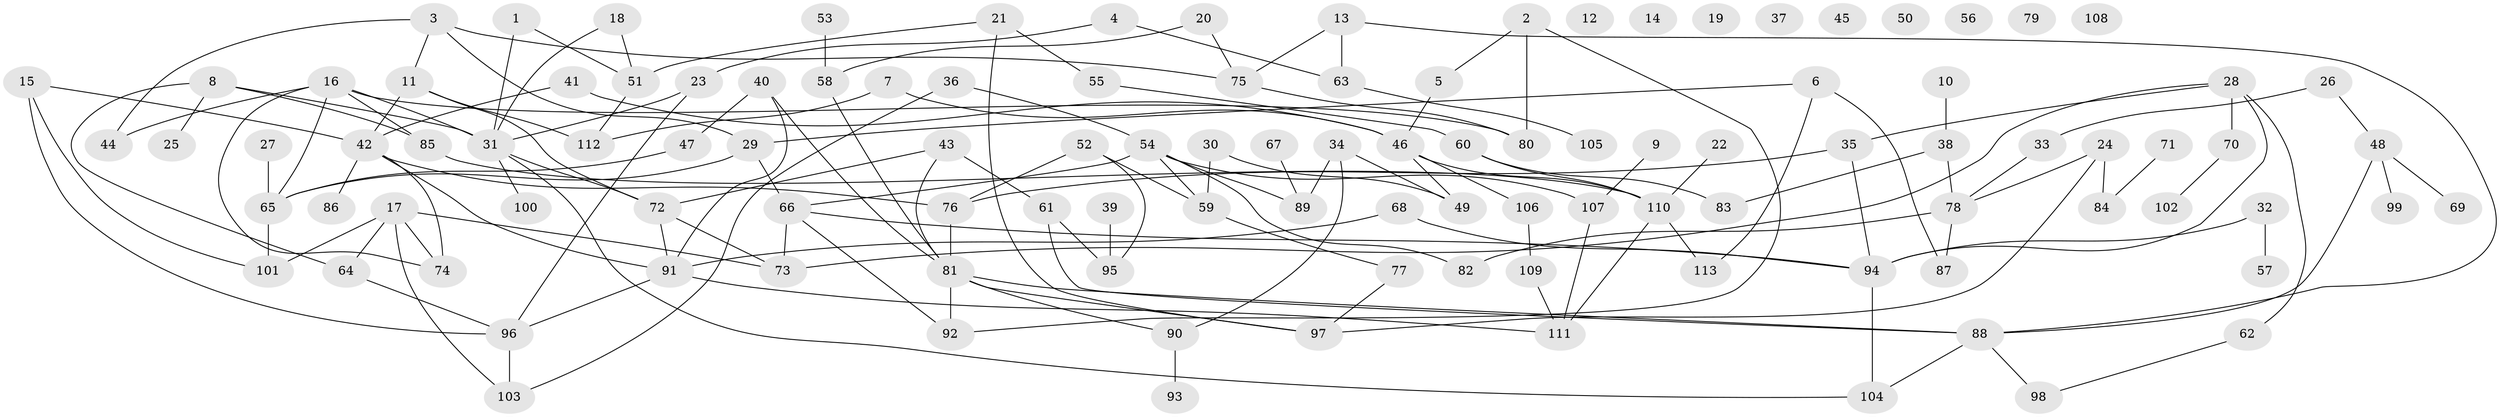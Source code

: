 // Generated by graph-tools (version 1.1) at 2025/13/03/09/25 04:13:05]
// undirected, 113 vertices, 156 edges
graph export_dot {
graph [start="1"]
  node [color=gray90,style=filled];
  1;
  2;
  3;
  4;
  5;
  6;
  7;
  8;
  9;
  10;
  11;
  12;
  13;
  14;
  15;
  16;
  17;
  18;
  19;
  20;
  21;
  22;
  23;
  24;
  25;
  26;
  27;
  28;
  29;
  30;
  31;
  32;
  33;
  34;
  35;
  36;
  37;
  38;
  39;
  40;
  41;
  42;
  43;
  44;
  45;
  46;
  47;
  48;
  49;
  50;
  51;
  52;
  53;
  54;
  55;
  56;
  57;
  58;
  59;
  60;
  61;
  62;
  63;
  64;
  65;
  66;
  67;
  68;
  69;
  70;
  71;
  72;
  73;
  74;
  75;
  76;
  77;
  78;
  79;
  80;
  81;
  82;
  83;
  84;
  85;
  86;
  87;
  88;
  89;
  90;
  91;
  92;
  93;
  94;
  95;
  96;
  97;
  98;
  99;
  100;
  101;
  102;
  103;
  104;
  105;
  106;
  107;
  108;
  109;
  110;
  111;
  112;
  113;
  1 -- 31;
  1 -- 51;
  2 -- 5;
  2 -- 80;
  2 -- 92;
  3 -- 11;
  3 -- 29;
  3 -- 44;
  3 -- 75;
  4 -- 23;
  4 -- 63;
  5 -- 46;
  6 -- 29;
  6 -- 87;
  6 -- 113;
  7 -- 46;
  7 -- 112;
  8 -- 25;
  8 -- 31;
  8 -- 64;
  8 -- 85;
  9 -- 107;
  10 -- 38;
  11 -- 42;
  11 -- 72;
  11 -- 112;
  13 -- 63;
  13 -- 75;
  13 -- 88;
  15 -- 42;
  15 -- 96;
  15 -- 101;
  16 -- 31;
  16 -- 44;
  16 -- 65;
  16 -- 74;
  16 -- 80;
  16 -- 85;
  17 -- 64;
  17 -- 73;
  17 -- 74;
  17 -- 101;
  17 -- 103;
  18 -- 31;
  18 -- 51;
  20 -- 58;
  20 -- 75;
  21 -- 51;
  21 -- 55;
  21 -- 97;
  22 -- 110;
  23 -- 31;
  23 -- 96;
  24 -- 78;
  24 -- 84;
  24 -- 97;
  26 -- 33;
  26 -- 48;
  27 -- 65;
  28 -- 35;
  28 -- 62;
  28 -- 70;
  28 -- 73;
  28 -- 94;
  29 -- 65;
  29 -- 66;
  30 -- 49;
  30 -- 59;
  31 -- 72;
  31 -- 100;
  31 -- 104;
  32 -- 57;
  32 -- 94;
  33 -- 78;
  34 -- 49;
  34 -- 89;
  34 -- 90;
  35 -- 76;
  35 -- 94;
  36 -- 54;
  36 -- 103;
  38 -- 78;
  38 -- 83;
  39 -- 95;
  40 -- 47;
  40 -- 81;
  40 -- 91;
  41 -- 42;
  41 -- 46;
  42 -- 74;
  42 -- 76;
  42 -- 86;
  42 -- 91;
  43 -- 61;
  43 -- 72;
  43 -- 81;
  46 -- 49;
  46 -- 106;
  46 -- 110;
  47 -- 65;
  48 -- 69;
  48 -- 88;
  48 -- 99;
  51 -- 112;
  52 -- 59;
  52 -- 76;
  52 -- 95;
  53 -- 58;
  54 -- 59;
  54 -- 66;
  54 -- 82;
  54 -- 89;
  54 -- 107;
  55 -- 60;
  58 -- 81;
  59 -- 77;
  60 -- 83;
  60 -- 110;
  61 -- 88;
  61 -- 95;
  62 -- 98;
  63 -- 105;
  64 -- 96;
  65 -- 101;
  66 -- 73;
  66 -- 92;
  66 -- 94;
  67 -- 89;
  68 -- 91;
  68 -- 94;
  70 -- 102;
  71 -- 84;
  72 -- 73;
  72 -- 91;
  75 -- 80;
  76 -- 81;
  77 -- 97;
  78 -- 82;
  78 -- 87;
  81 -- 88;
  81 -- 90;
  81 -- 92;
  81 -- 97;
  85 -- 110;
  88 -- 98;
  88 -- 104;
  90 -- 93;
  91 -- 96;
  91 -- 111;
  94 -- 104;
  96 -- 103;
  106 -- 109;
  107 -- 111;
  109 -- 111;
  110 -- 111;
  110 -- 113;
}
